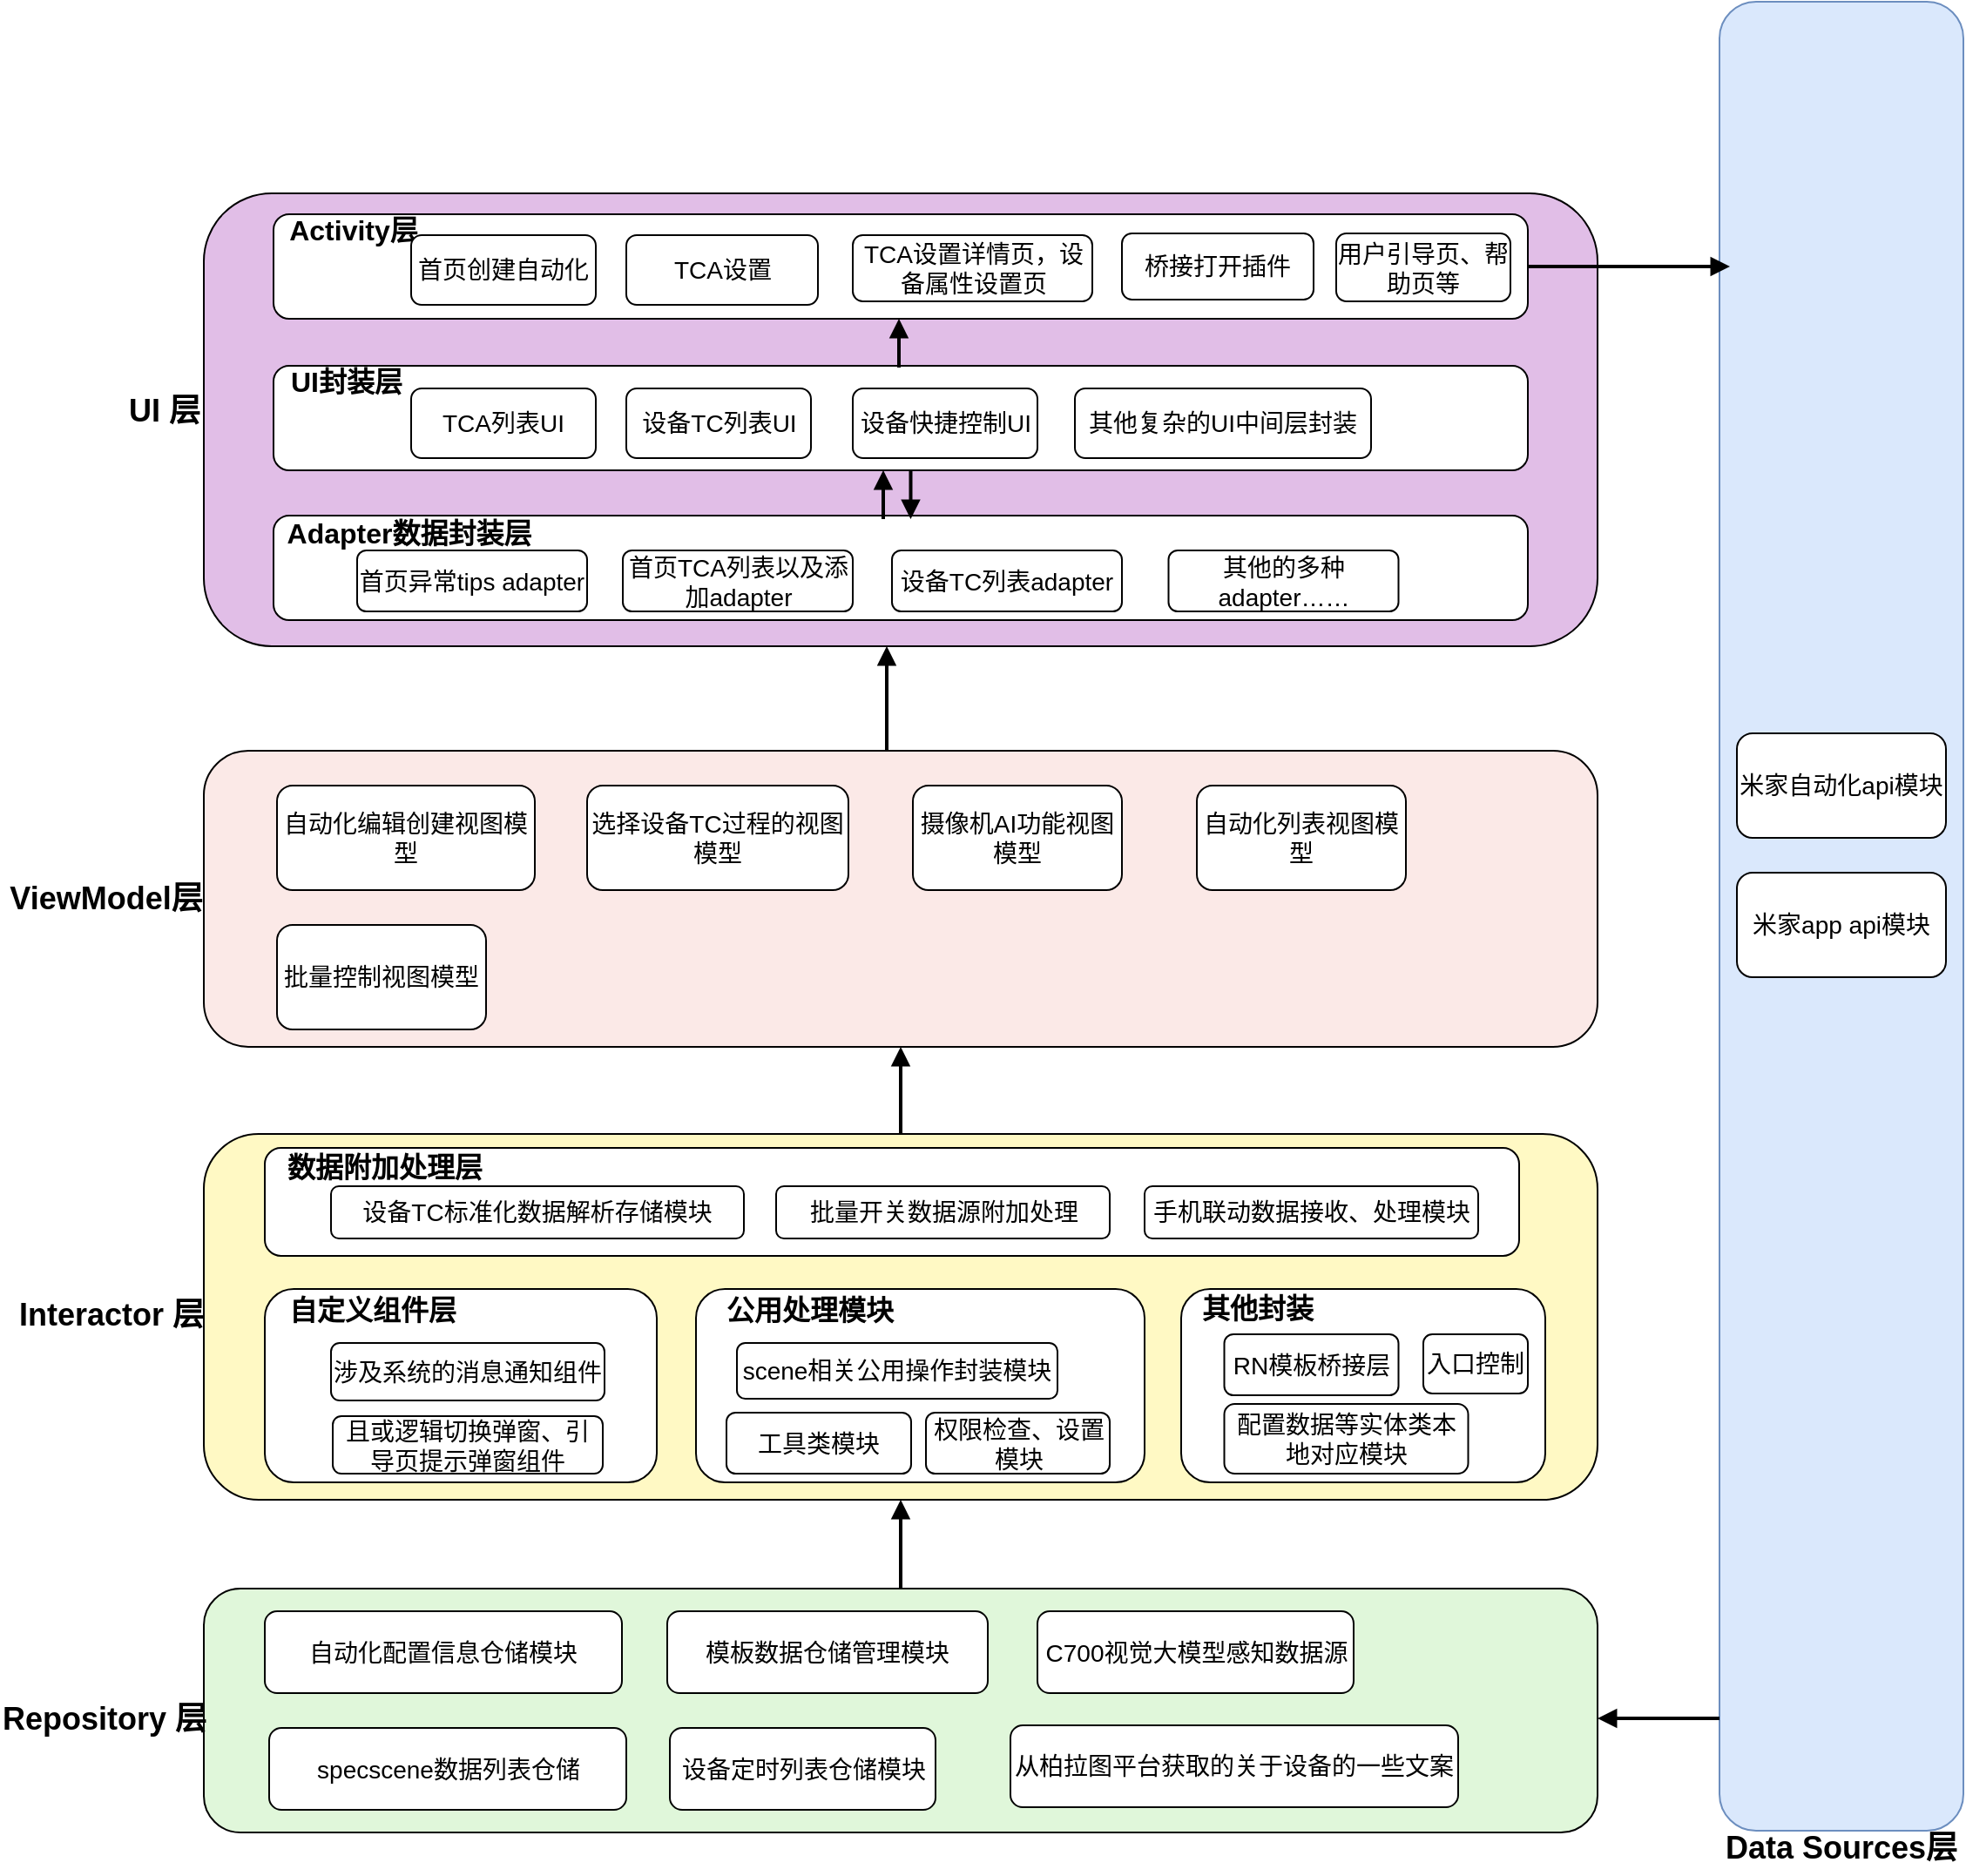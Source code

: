 <mxfile version="28.0.7">
  <diagram name="米家App客户端架构图" id="qhzowJNQwA2y3HI1EWHP">
    <mxGraphModel dx="1502" dy="2198" grid="1" gridSize="10" guides="1" tooltips="1" connect="1" arrows="1" fold="1" page="1" pageScale="1" pageWidth="827" pageHeight="1169" math="0" shadow="0">
      <root>
        <mxCell id="0" />
        <mxCell id="1" parent="0" />
        <mxCell id="SkOOyBR_OrGC0wOGbPdk-2" value="&#xa;" style="shape=rectangle;whiteSpace=wrap;rounded=1;fillColor=#E0F7DA;strokeColor=#000000;" parent="1" vertex="1">
          <mxGeometry x="160" y="691" width="800" height="140" as="geometry" />
        </mxCell>
        <mxCell id="SkOOyBR_OrGC0wOGbPdk-3" value="" style="shape=rectangle;whiteSpace=wrap;rounded=1;fillColor=#FFF9C4;strokeColor=#000000;" parent="1" vertex="1">
          <mxGeometry x="160" y="430" width="800" height="210" as="geometry" />
        </mxCell>
        <mxCell id="SkOOyBR_OrGC0wOGbPdk-4" value="" style="shape=rectangle;whiteSpace=wrap;rounded=1;fillColor=#FBE9E7;strokeColor=#000000;" parent="1" vertex="1">
          <mxGeometry x="160" y="210" width="800" height="170" as="geometry" />
        </mxCell>
        <mxCell id="SkOOyBR_OrGC0wOGbPdk-5" value="" style="shape=rectangle;whiteSpace=wrap;rounded=1;fillColor=#E1BEE7;strokeColor=#000000;" parent="1" vertex="1">
          <mxGeometry x="160" y="-110" width="800" height="260" as="geometry" />
        </mxCell>
        <mxCell id="SkOOyBR_OrGC0wOGbPdk-7" style="endArrow=block;strokeWidth=2;" parent="1" source="SkOOyBR_OrGC0wOGbPdk-2" target="SkOOyBR_OrGC0wOGbPdk-3" edge="1">
          <mxGeometry relative="1" as="geometry" />
        </mxCell>
        <mxCell id="SkOOyBR_OrGC0wOGbPdk-8" style="endArrow=block;strokeWidth=2;entryX=0.5;entryY=1;entryDx=0;entryDy=0;" parent="1" source="SkOOyBR_OrGC0wOGbPdk-3" target="SkOOyBR_OrGC0wOGbPdk-4" edge="1">
          <mxGeometry relative="1" as="geometry">
            <mxPoint x="560.0" y="524" as="targetPoint" />
          </mxGeometry>
        </mxCell>
        <mxCell id="SkOOyBR_OrGC0wOGbPdk-9" style="endArrow=block;strokeWidth=2;" parent="1" edge="1">
          <mxGeometry relative="1" as="geometry">
            <mxPoint x="552.0" y="210" as="sourcePoint" />
            <mxPoint x="552.0" y="150" as="targetPoint" />
          </mxGeometry>
        </mxCell>
        <mxCell id="SkOOyBR_OrGC0wOGbPdk-11" value="&lt;font style=&quot;font-size: 18px;&quot;&gt;&lt;b&gt;Repository 层&lt;/b&gt;&lt;/font&gt;" style="text;html=1;align=center;verticalAlign=middle;whiteSpace=wrap;rounded=0;" parent="1" vertex="1">
          <mxGeometry x="43" y="751" width="120" height="30" as="geometry" />
        </mxCell>
        <mxCell id="SkOOyBR_OrGC0wOGbPdk-21" value="&lt;font style=&quot;font-size: 18px;&quot;&gt;&lt;b&gt;Interactor 层&lt;/b&gt;&lt;/font&gt;" style="text;html=1;align=center;verticalAlign=middle;whiteSpace=wrap;rounded=0;" parent="1" vertex="1">
          <mxGeometry x="52" y="519" width="110" height="30" as="geometry" />
        </mxCell>
        <mxCell id="SkOOyBR_OrGC0wOGbPdk-23" value="&lt;font style=&quot;font-size: 18px;&quot;&gt;&lt;b&gt;ViewModel层&lt;/b&gt;&lt;/font&gt;" style="text;html=1;align=center;verticalAlign=middle;whiteSpace=wrap;rounded=0;" parent="1" vertex="1">
          <mxGeometry x="44" y="280" width="120" height="30" as="geometry" />
        </mxCell>
        <mxCell id="SkOOyBR_OrGC0wOGbPdk-32" value="&lt;font style=&quot;font-size: 18px;&quot;&gt;&lt;b&gt;UI 层&lt;/b&gt;&lt;/font&gt;" style="text;html=1;align=center;verticalAlign=middle;whiteSpace=wrap;rounded=0;" parent="1" vertex="1">
          <mxGeometry x="80" width="115" height="30" as="geometry" />
        </mxCell>
        <mxCell id="RSx5rajIObuwsSFLTWjq-3" value="&lt;div style=&quot;white-space: pre;&quot;&gt;&lt;font style=&quot;font-size: 14px;&quot;&gt;模板数据仓储管理模块&lt;/font&gt;&lt;/div&gt;" style="rounded=1;whiteSpace=wrap;html=1;" parent="1" vertex="1">
          <mxGeometry x="426" y="704" width="184" height="47" as="geometry" />
        </mxCell>
        <mxCell id="aQULPjQDu08E6a-2-mzT-1" value="&lt;span style=&quot;white-space: pre;&quot;&gt;&lt;font style=&quot;font-size: 14px;&quot;&gt;自动化配置信息仓储模块&lt;/font&gt;&lt;/span&gt;" style="rounded=1;whiteSpace=wrap;html=1;" parent="1" vertex="1">
          <mxGeometry x="195" y="704" width="205" height="47" as="geometry" />
        </mxCell>
        <mxCell id="aQULPjQDu08E6a-2-mzT-2" value="&lt;font style=&quot;font-size: 14px;&quot;&gt;自动化编辑创建视图模型&lt;/font&gt;" style="rounded=1;whiteSpace=wrap;html=1;" parent="1" vertex="1">
          <mxGeometry x="202" y="230" width="148" height="60" as="geometry" />
        </mxCell>
        <mxCell id="aQULPjQDu08E6a-2-mzT-3" value="&lt;font style=&quot;font-size: 14px;&quot;&gt;自动化列表视图模型&lt;/font&gt;" style="rounded=1;whiteSpace=wrap;html=1;" parent="1" vertex="1">
          <mxGeometry x="730" y="230" width="120" height="60" as="geometry" />
        </mxCell>
        <mxCell id="aQULPjQDu08E6a-2-mzT-5" value="&lt;font style=&quot;font-size: 14px;&quot;&gt;设备定时列表仓储模块&lt;/font&gt;" style="rounded=1;whiteSpace=wrap;html=1;" parent="1" vertex="1">
          <mxGeometry x="427.5" y="771" width="152.5" height="47" as="geometry" />
        </mxCell>
        <mxCell id="aQULPjQDu08E6a-2-mzT-6" value="&lt;font style=&quot;font-size: 14px;&quot;&gt;C700视觉大模型感知数据源&lt;/font&gt;" style="rounded=1;whiteSpace=wrap;html=1;" parent="1" vertex="1">
          <mxGeometry x="638.5" y="704" width="181.5" height="47" as="geometry" />
        </mxCell>
        <mxCell id="hxrM_ZIOwH_heJDh1txf-1" value="" style="rounded=1;whiteSpace=wrap;html=1;" parent="1" vertex="1">
          <mxGeometry x="200" y="-98" width="720" height="60" as="geometry" />
        </mxCell>
        <mxCell id="hxrM_ZIOwH_heJDh1txf-2" value="&lt;font style=&quot;font-size: 16px;&quot;&gt;&lt;b&gt;Activity层&lt;/b&gt;&lt;/font&gt;" style="text;html=1;align=center;verticalAlign=middle;whiteSpace=wrap;rounded=0;" parent="1" vertex="1">
          <mxGeometry x="181.25" y="-104" width="130" height="30" as="geometry" />
        </mxCell>
        <mxCell id="-nMaKqqqUXfz14bnNVan-1" value="&lt;font style=&quot;font-size: 14px;&quot;&gt;首页创建自动化&lt;/font&gt;" style="rounded=1;whiteSpace=wrap;html=1;" parent="1" vertex="1">
          <mxGeometry x="279" y="-86" width="106" height="40" as="geometry" />
        </mxCell>
        <mxCell id="-nMaKqqqUXfz14bnNVan-2" value="&lt;font style=&quot;font-size: 14px;&quot;&gt;TCA设置&lt;/font&gt;" style="rounded=1;whiteSpace=wrap;html=1;" parent="1" vertex="1">
          <mxGeometry x="402.5" y="-86" width="110" height="40" as="geometry" />
        </mxCell>
        <mxCell id="-nMaKqqqUXfz14bnNVan-3" value="&lt;font style=&quot;font-size: 14px;&quot;&gt;桥接打开插件&lt;/font&gt;" style="rounded=1;whiteSpace=wrap;html=1;" parent="1" vertex="1">
          <mxGeometry x="687" y="-87" width="110" height="38" as="geometry" />
        </mxCell>
        <mxCell id="-nMaKqqqUXfz14bnNVan-4" value="&lt;font style=&quot;font-size: 14px;&quot;&gt;TCA设置详情页，设备属性设置页&lt;/font&gt;" style="rounded=1;whiteSpace=wrap;html=1;" parent="1" vertex="1">
          <mxGeometry x="532.5" y="-86" width="137.5" height="38" as="geometry" />
        </mxCell>
        <mxCell id="-nMaKqqqUXfz14bnNVan-5" value="&lt;font style=&quot;font-size: 14px;&quot;&gt;用户引导页、帮助页等&lt;/font&gt;" style="rounded=1;whiteSpace=wrap;html=1;" parent="1" vertex="1">
          <mxGeometry x="810" y="-87" width="100" height="39" as="geometry" />
        </mxCell>
        <mxCell id="-nMaKqqqUXfz14bnNVan-6" value="" style="rounded=1;whiteSpace=wrap;html=1;" parent="1" vertex="1">
          <mxGeometry x="200" y="-11" width="720" height="60" as="geometry" />
        </mxCell>
        <mxCell id="-nMaKqqqUXfz14bnNVan-7" value="&lt;font style=&quot;font-size: 16px;&quot;&gt;&lt;b&gt;UI封装层&lt;/b&gt;&lt;/font&gt;" style="text;html=1;align=center;verticalAlign=middle;whiteSpace=wrap;rounded=0;" parent="1" vertex="1">
          <mxGeometry x="177.25" y="-17" width="130" height="30" as="geometry" />
        </mxCell>
        <mxCell id="-nMaKqqqUXfz14bnNVan-8" value="&lt;font style=&quot;font-size: 14px;&quot;&gt;TCA列表UI&lt;/font&gt;" style="rounded=1;whiteSpace=wrap;html=1;" parent="1" vertex="1">
          <mxGeometry x="279" y="2" width="106" height="40" as="geometry" />
        </mxCell>
        <mxCell id="SYxk4l4ObEIak8KzrV4h-1" value="&lt;font style=&quot;font-size: 14px;&quot;&gt;设备TC列表UI&lt;/font&gt;" style="rounded=1;whiteSpace=wrap;html=1;" parent="1" vertex="1">
          <mxGeometry x="402.5" y="2" width="106" height="40" as="geometry" />
        </mxCell>
        <mxCell id="SYxk4l4ObEIak8KzrV4h-2" value="&lt;font style=&quot;font-size: 14px;&quot;&gt;设备快捷控制UI&lt;/font&gt;" style="rounded=1;whiteSpace=wrap;html=1;" parent="1" vertex="1">
          <mxGeometry x="532.5" y="2" width="106" height="40" as="geometry" />
        </mxCell>
        <mxCell id="SYxk4l4ObEIak8KzrV4h-3" value="&lt;font style=&quot;font-size: 14px;&quot;&gt;其他复杂的UI中间层封装&lt;/font&gt;" style="rounded=1;whiteSpace=wrap;html=1;" parent="1" vertex="1">
          <mxGeometry x="660" y="2" width="170" height="40" as="geometry" />
        </mxCell>
        <mxCell id="TgKBaaVrx3N6xKRGPkNs-1" value="" style="rounded=1;whiteSpace=wrap;html=1;" parent="1" vertex="1">
          <mxGeometry x="200" y="75" width="720" height="60" as="geometry" />
        </mxCell>
        <mxCell id="TgKBaaVrx3N6xKRGPkNs-2" value="&lt;font style=&quot;font-size: 16px;&quot;&gt;&lt;b&gt;Adapter数据封装层&lt;/b&gt;&lt;/font&gt;" style="text;html=1;align=center;verticalAlign=middle;whiteSpace=wrap;rounded=0;" parent="1" vertex="1">
          <mxGeometry x="183" y="70" width="190" height="30" as="geometry" />
        </mxCell>
        <mxCell id="TgKBaaVrx3N6xKRGPkNs-3" style="endArrow=block;strokeWidth=2;" parent="1" edge="1">
          <mxGeometry relative="1" as="geometry">
            <mxPoint x="559" y="-10" as="sourcePoint" />
            <mxPoint x="559" y="-38" as="targetPoint" />
          </mxGeometry>
        </mxCell>
        <mxCell id="TgKBaaVrx3N6xKRGPkNs-4" style="endArrow=block;strokeWidth=2;" parent="1" edge="1">
          <mxGeometry relative="1" as="geometry">
            <mxPoint x="550" y="77" as="sourcePoint" />
            <mxPoint x="550" y="49" as="targetPoint" />
          </mxGeometry>
        </mxCell>
        <mxCell id="TgKBaaVrx3N6xKRGPkNs-5" style="endArrow=block;strokeWidth=2;" parent="1" edge="1">
          <mxGeometry relative="1" as="geometry">
            <mxPoint x="565.75" y="49" as="sourcePoint" />
            <mxPoint x="565.75" y="77" as="targetPoint" />
          </mxGeometry>
        </mxCell>
        <mxCell id="8v2z8wAU9Ri_y-NKLIh5-1" value="&lt;span style=&quot;font-size: 14px;&quot;&gt;批量控制视图模型&lt;/span&gt;" style="rounded=1;whiteSpace=wrap;html=1;" parent="1" vertex="1">
          <mxGeometry x="202" y="310" width="120" height="60" as="geometry" />
        </mxCell>
        <mxCell id="8v2z8wAU9Ri_y-NKLIh5-2" value="&lt;font style=&quot;font-size: 14px;&quot;&gt;摄像机AI功能视图模型&lt;/font&gt;" style="rounded=1;whiteSpace=wrap;html=1;" parent="1" vertex="1">
          <mxGeometry x="567" y="230" width="120" height="60" as="geometry" />
        </mxCell>
        <mxCell id="8v2z8wAU9Ri_y-NKLIh5-3" value="&lt;font style=&quot;font-size: 14px;&quot;&gt;选择设备TC过程的视图模型&lt;/font&gt;" style="rounded=1;whiteSpace=wrap;html=1;" parent="1" vertex="1">
          <mxGeometry x="380" y="230" width="150" height="60" as="geometry" />
        </mxCell>
        <mxCell id="lZrXNuSzlimmHGtNIMtT-1" value="" style="rounded=1;whiteSpace=wrap;html=1;" parent="1" vertex="1">
          <mxGeometry x="195" y="438" width="720" height="62" as="geometry" />
        </mxCell>
        <mxCell id="lZrXNuSzlimmHGtNIMtT-2" value="&lt;font style=&quot;font-size: 16px;&quot;&gt;&lt;b&gt;数据附加处理层&lt;/b&gt;&lt;/font&gt;" style="text;html=1;align=center;verticalAlign=middle;whiteSpace=wrap;rounded=0;" parent="1" vertex="1">
          <mxGeometry x="199" y="434" width="130" height="30" as="geometry" />
        </mxCell>
        <mxCell id="lZrXNuSzlimmHGtNIMtT-3" value="&lt;font style=&quot;font-size: 14px;&quot;&gt;&lt;span style=&quot;white-space: pre;&quot; class=&quot;text-only text-with-abbreviation text-with-abbreviation-bottomline windows-bottomline&quot;&gt;设备TC标准化&lt;/span&gt;&lt;span style=&quot;white-space: pre;&quot; class=&quot;text-only&quot;&gt;数据解析存储模块&lt;/span&gt;&lt;/font&gt;" style="rounded=1;whiteSpace=wrap;html=1;" parent="1" vertex="1">
          <mxGeometry x="233" y="460" width="237" height="30" as="geometry" />
        </mxCell>
        <mxCell id="lZrXNuSzlimmHGtNIMtT-4" value="&lt;font style=&quot;font-size: 14px;&quot;&gt;批量开关数据源附加处理&lt;/font&gt;" style="rounded=1;whiteSpace=wrap;html=1;" parent="1" vertex="1">
          <mxGeometry x="488.5" y="460" width="191.5" height="30" as="geometry" />
        </mxCell>
        <mxCell id="6q_zLCBnmlWymqD_xBxj-1" value="&lt;span style=&quot;font-size: 14px;&quot;&gt;手机联动数据接收、处理模块&lt;/span&gt;" style="rounded=1;whiteSpace=wrap;html=1;" parent="1" vertex="1">
          <mxGeometry x="700" y="460" width="191.5" height="30" as="geometry" />
        </mxCell>
        <mxCell id="6q_zLCBnmlWymqD_xBxj-2" value="" style="rounded=1;whiteSpace=wrap;html=1;" parent="1" vertex="1">
          <mxGeometry x="195" y="519" width="225" height="111" as="geometry" />
        </mxCell>
        <mxCell id="6q_zLCBnmlWymqD_xBxj-3" value="&lt;font style=&quot;font-size: 16px;&quot;&gt;&lt;b&gt;自定义组件层&lt;/b&gt;&lt;/font&gt;" style="text;html=1;align=center;verticalAlign=middle;whiteSpace=wrap;rounded=0;" parent="1" vertex="1">
          <mxGeometry x="192" y="516" width="130" height="30" as="geometry" />
        </mxCell>
        <mxCell id="6q_zLCBnmlWymqD_xBxj-4" value="&lt;span style=&quot;white-space: pre;&quot;&gt;&lt;font style=&quot;font-size: 14px;&quot;&gt;涉及系统的消息通知组件&lt;/font&gt;&lt;/span&gt;" style="rounded=1;whiteSpace=wrap;html=1;" parent="1" vertex="1">
          <mxGeometry x="233" y="550" width="157" height="33" as="geometry" />
        </mxCell>
        <mxCell id="6q_zLCBnmlWymqD_xBxj-5" value="&lt;font style=&quot;font-size: 14px;&quot;&gt;且或逻辑切换弹窗、引导页提示弹窗组件&lt;/font&gt;" style="rounded=1;whiteSpace=wrap;html=1;" parent="1" vertex="1">
          <mxGeometry x="234" y="592" width="155" height="33" as="geometry" />
        </mxCell>
        <mxCell id="6q_zLCBnmlWymqD_xBxj-6" value="" style="rounded=1;whiteSpace=wrap;html=1;" parent="1" vertex="1">
          <mxGeometry x="721" y="519" width="209" height="111" as="geometry" />
        </mxCell>
        <mxCell id="6q_zLCBnmlWymqD_xBxj-7" value="&lt;font style=&quot;font-size: 16px;&quot;&gt;&lt;b&gt;其他封装&lt;/b&gt;&lt;/font&gt;" style="text;html=1;align=center;verticalAlign=middle;whiteSpace=wrap;rounded=0;" parent="1" vertex="1">
          <mxGeometry x="700" y="515" width="130" height="30" as="geometry" />
        </mxCell>
        <mxCell id="6q_zLCBnmlWymqD_xBxj-10" value="&lt;font style=&quot;font-size: 14px;&quot;&gt;入口控制&lt;/font&gt;" style="rounded=1;whiteSpace=wrap;html=1;" parent="1" vertex="1">
          <mxGeometry x="860" y="545" width="60" height="34" as="geometry" />
        </mxCell>
        <mxCell id="6q_zLCBnmlWymqD_xBxj-11" value="&lt;span style=&quot;white-space: pre;&quot;&gt;&lt;font style=&quot;font-size: 14px;&quot;&gt;specscene数据列表仓储&lt;/font&gt;&lt;/span&gt;" style="rounded=1;whiteSpace=wrap;html=1;" parent="1" vertex="1">
          <mxGeometry x="197.5" y="771" width="205" height="47" as="geometry" />
        </mxCell>
        <mxCell id="6q_zLCBnmlWymqD_xBxj-12" value="&lt;span style=&quot;white-space: pre;&quot;&gt;&lt;font style=&quot;font-size: 14px;&quot;&gt;从柏拉图平台获取的关于设备的一些文案&lt;/font&gt;&lt;/span&gt;" style="rounded=1;whiteSpace=wrap;html=1;" parent="1" vertex="1">
          <mxGeometry x="623" y="769.5" width="257" height="47" as="geometry" />
        </mxCell>
        <mxCell id="VS-UtsZ2ZTEgCCDSCzpC-1" value="&lt;font style=&quot;font-size: 14px;&quot;&gt;RN模板桥接层&lt;/font&gt;" style="rounded=1;whiteSpace=wrap;html=1;" parent="1" vertex="1">
          <mxGeometry x="745.75" y="545" width="100" height="35" as="geometry" />
        </mxCell>
        <mxCell id="VS-UtsZ2ZTEgCCDSCzpC-2" value="&lt;font style=&quot;font-size: 14px;&quot;&gt;配置数据等实体类本地对应模块&lt;/font&gt;" style="rounded=1;whiteSpace=wrap;html=1;" parent="1" vertex="1">
          <mxGeometry x="745.75" y="585" width="140" height="40" as="geometry" />
        </mxCell>
        <mxCell id="4hoV_DuJC81oLydT5qow-1" value="" style="rounded=1;whiteSpace=wrap;html=1;fillColor=#dae8fc;strokeColor=#6c8ebf;" parent="1" vertex="1">
          <mxGeometry x="1030" y="-220" width="140" height="1050" as="geometry" />
        </mxCell>
        <mxCell id="4hoV_DuJC81oLydT5qow-5" style="endArrow=block;strokeWidth=2;" parent="1" edge="1">
          <mxGeometry relative="1" as="geometry">
            <mxPoint x="1030" y="765.5" as="sourcePoint" />
            <mxPoint x="960" y="765.5" as="targetPoint" />
          </mxGeometry>
        </mxCell>
        <mxCell id="4BhIBh2jKuIIbUIUIokb-1" value="" style="rounded=1;whiteSpace=wrap;html=1;" parent="1" vertex="1">
          <mxGeometry x="442.5" y="519" width="257.5" height="111" as="geometry" />
        </mxCell>
        <mxCell id="4BhIBh2jKuIIbUIUIokb-2" value="&lt;span style=&quot;font-size: 16px;&quot;&gt;&lt;b&gt;公用处理模块&lt;/b&gt;&lt;/span&gt;" style="text;html=1;align=center;verticalAlign=middle;whiteSpace=wrap;rounded=0;" parent="1" vertex="1">
          <mxGeometry x="442.5" y="516" width="130" height="30" as="geometry" />
        </mxCell>
        <mxCell id="4BhIBh2jKuIIbUIUIokb-3" value="&lt;span style=&quot;font-size: 14px; white-space: pre;&quot;&gt;scene相关公用操作封装模块&lt;/span&gt;" style="rounded=1;whiteSpace=wrap;html=1;" parent="1" vertex="1">
          <mxGeometry x="466" y="550" width="184" height="32" as="geometry" />
        </mxCell>
        <mxCell id="4BhIBh2jKuIIbUIUIokb-4" value="&lt;span style=&quot;font-size: 14px;&quot;&gt;工具类模块&lt;/span&gt;" style="rounded=1;whiteSpace=wrap;html=1;" parent="1" vertex="1">
          <mxGeometry x="460" y="590" width="106" height="35" as="geometry" />
        </mxCell>
        <mxCell id="4BhIBh2jKuIIbUIUIokb-5" value="&lt;span style=&quot;font-size: 14px;&quot;&gt;权限检查、设置模块&lt;/span&gt;" style="rounded=1;whiteSpace=wrap;html=1;" parent="1" vertex="1">
          <mxGeometry x="574.5" y="590" width="105.5" height="35" as="geometry" />
        </mxCell>
        <mxCell id="4BhIBh2jKuIIbUIUIokb-7" value="&lt;font style=&quot;font-size: 18px;&quot;&gt;&lt;b&gt;Data Sources层&lt;/b&gt;&lt;/font&gt;" style="text;html=1;align=center;verticalAlign=middle;whiteSpace=wrap;rounded=0;" parent="1" vertex="1">
          <mxGeometry x="1030" y="825" width="140" height="30" as="geometry" />
        </mxCell>
        <mxCell id="4BhIBh2jKuIIbUIUIokb-8" value="&lt;font style=&quot;font-size: 14px;&quot;&gt;米家自动化api模块&lt;/font&gt;" style="rounded=1;whiteSpace=wrap;html=1;" parent="1" vertex="1">
          <mxGeometry x="1040" y="200" width="120" height="60" as="geometry" />
        </mxCell>
        <mxCell id="4BhIBh2jKuIIbUIUIokb-9" value="&lt;font style=&quot;font-size: 14px;&quot;&gt;米家app api模块&lt;/font&gt;" style="rounded=1;whiteSpace=wrap;html=1;" parent="1" vertex="1">
          <mxGeometry x="1040" y="280" width="120" height="60" as="geometry" />
        </mxCell>
        <mxCell id="4BhIBh2jKuIIbUIUIokb-10" value="&lt;font style=&quot;font-size: 14px;&quot;&gt;首页异常tips adapter&lt;/font&gt;" style="rounded=1;whiteSpace=wrap;html=1;" parent="1" vertex="1">
          <mxGeometry x="248" y="95" width="132" height="35" as="geometry" />
        </mxCell>
        <mxCell id="4BhIBh2jKuIIbUIUIokb-11" value="&lt;span style=&quot;font-size: 14px;&quot;&gt;首页TCA列表以及添加adapter&lt;/span&gt;" style="rounded=1;whiteSpace=wrap;html=1;" parent="1" vertex="1">
          <mxGeometry x="400.5" y="95" width="132" height="35" as="geometry" />
        </mxCell>
        <mxCell id="4BhIBh2jKuIIbUIUIokb-12" value="&lt;span style=&quot;font-size: 14px;&quot;&gt;设备TC列表adapter&lt;/span&gt;" style="rounded=1;whiteSpace=wrap;html=1;" parent="1" vertex="1">
          <mxGeometry x="555" y="95" width="132" height="35" as="geometry" />
        </mxCell>
        <mxCell id="4BhIBh2jKuIIbUIUIokb-13" value="&lt;span style=&quot;font-size: 14px;&quot;&gt;其他的多种adapter……&lt;/span&gt;" style="rounded=1;whiteSpace=wrap;html=1;" parent="1" vertex="1">
          <mxGeometry x="713.75" y="95" width="132" height="35" as="geometry" />
        </mxCell>
        <mxCell id="7YulDb2MXxVxia7mZopk-1" style="endArrow=block;strokeWidth=2;exitX=1;exitY=0.5;exitDx=0;exitDy=0;" edge="1" parent="1" source="hxrM_ZIOwH_heJDh1txf-1">
          <mxGeometry relative="1" as="geometry">
            <mxPoint x="1036" y="-68" as="targetPoint" />
            <mxPoint x="940" y="-72" as="sourcePoint" />
          </mxGeometry>
        </mxCell>
      </root>
    </mxGraphModel>
  </diagram>
</mxfile>
